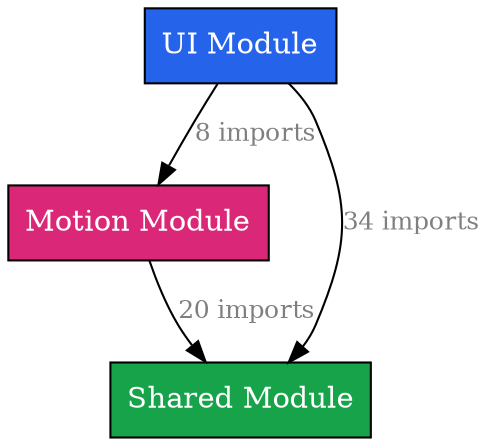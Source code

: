 digraph "Module Dependencies" {
  rankdir="TB";
  node [shape=box, style=filled];
  edge [fontsize=12, fontcolor=gray50];

  ui [label="UI Module", fillcolor="#2563eb", fontcolor="white"];
  motion [label="Motion Module", fillcolor="#db2777", fontcolor="white"];
  shared [label="Shared Module", fillcolor="#16a34a", fontcolor="white"];

  ui -> motion [label="8 imports"];
  ui -> shared [label="34 imports"];
  motion -> shared [label="20 imports"];
}
